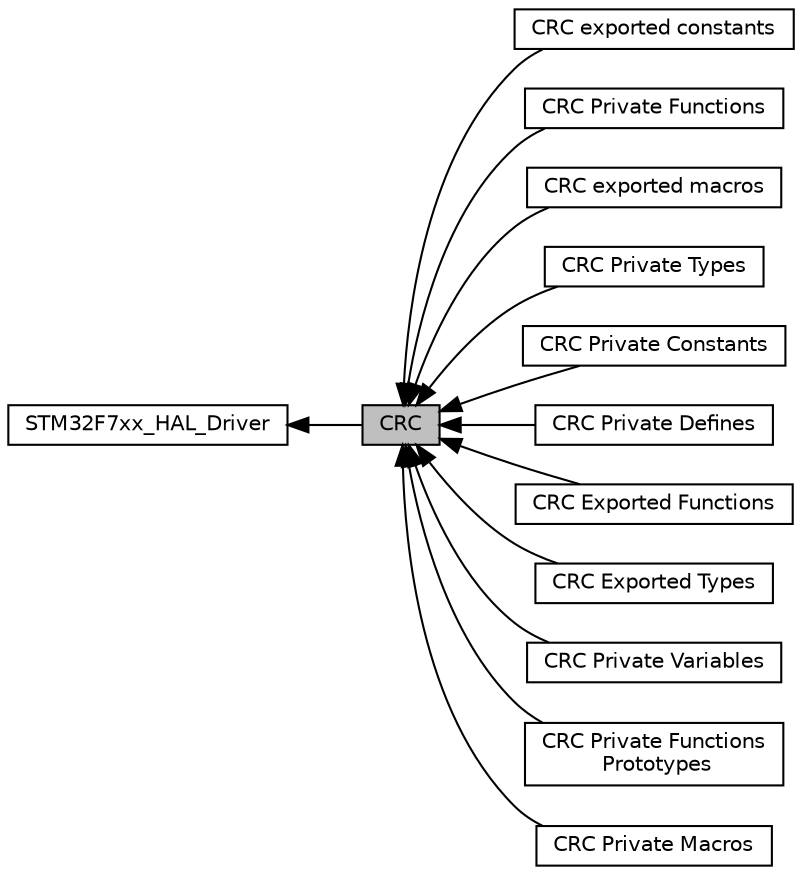 digraph "CRC"
{
  edge [fontname="Helvetica",fontsize="10",labelfontname="Helvetica",labelfontsize="10"];
  node [fontname="Helvetica",fontsize="10",shape=record];
  rankdir=LR;
  Node3 [label="CRC exported constants",height=0.2,width=0.4,color="black", fillcolor="white", style="filled",URL="$group___c_r_c___exported___constants.html"];
  Node12 [label="CRC Private Functions",height=0.2,width=0.4,color="black", fillcolor="white", style="filled",URL="$group___c_r_c___private___functions.html"];
  Node4 [label="CRC exported macros",height=0.2,width=0.4,color="black", fillcolor="white", style="filled",URL="$group___c_r_c___exported___macros.html"];
  Node6 [label="CRC Private Types",height=0.2,width=0.4,color="black", fillcolor="white", style="filled",URL="$group___c_r_c___private___types.html"];
  Node9 [label="CRC Private Constants",height=0.2,width=0.4,color="black", fillcolor="white", style="filled",URL="$group___c_r_c___private___constants.html"];
  Node0 [label="CRC",height=0.2,width=0.4,color="black", fillcolor="grey75", style="filled", fontcolor="black"];
  Node7 [label="CRC Private Defines",height=0.2,width=0.4,color="black", fillcolor="white", style="filled",URL="$group___c_r_c___private___defines.html"];
  Node1 [label="STM32F7xx_HAL_Driver",height=0.2,width=0.4,color="black", fillcolor="white", style="filled",URL="$group___s_t_m32_f7xx___h_a_l___driver.html"];
  Node5 [label="CRC Exported Functions",height=0.2,width=0.4,color="black", fillcolor="white", style="filled",URL="$group___c_r_c___exported___functions.html"];
  Node2 [label="CRC Exported Types",height=0.2,width=0.4,color="black", fillcolor="white", style="filled",URL="$group___c_r_c___exported___types.html"];
  Node8 [label="CRC Private Variables",height=0.2,width=0.4,color="black", fillcolor="white", style="filled",URL="$group___c_r_c___private___variables.html"];
  Node11 [label="CRC Private Functions\l Prototypes",height=0.2,width=0.4,color="black", fillcolor="white", style="filled",URL="$group___c_r_c___private___functions___prototypes.html"];
  Node10 [label="CRC Private Macros",height=0.2,width=0.4,color="black", fillcolor="white", style="filled",URL="$group___c_r_c___private___macros.html"];
  Node1->Node0 [shape=plaintext, dir="back", style="solid"];
  Node0->Node2 [shape=plaintext, dir="back", style="solid"];
  Node0->Node3 [shape=plaintext, dir="back", style="solid"];
  Node0->Node4 [shape=plaintext, dir="back", style="solid"];
  Node0->Node5 [shape=plaintext, dir="back", style="solid"];
  Node0->Node6 [shape=plaintext, dir="back", style="solid"];
  Node0->Node7 [shape=plaintext, dir="back", style="solid"];
  Node0->Node8 [shape=plaintext, dir="back", style="solid"];
  Node0->Node9 [shape=plaintext, dir="back", style="solid"];
  Node0->Node10 [shape=plaintext, dir="back", style="solid"];
  Node0->Node11 [shape=plaintext, dir="back", style="solid"];
  Node0->Node12 [shape=plaintext, dir="back", style="solid"];
}
